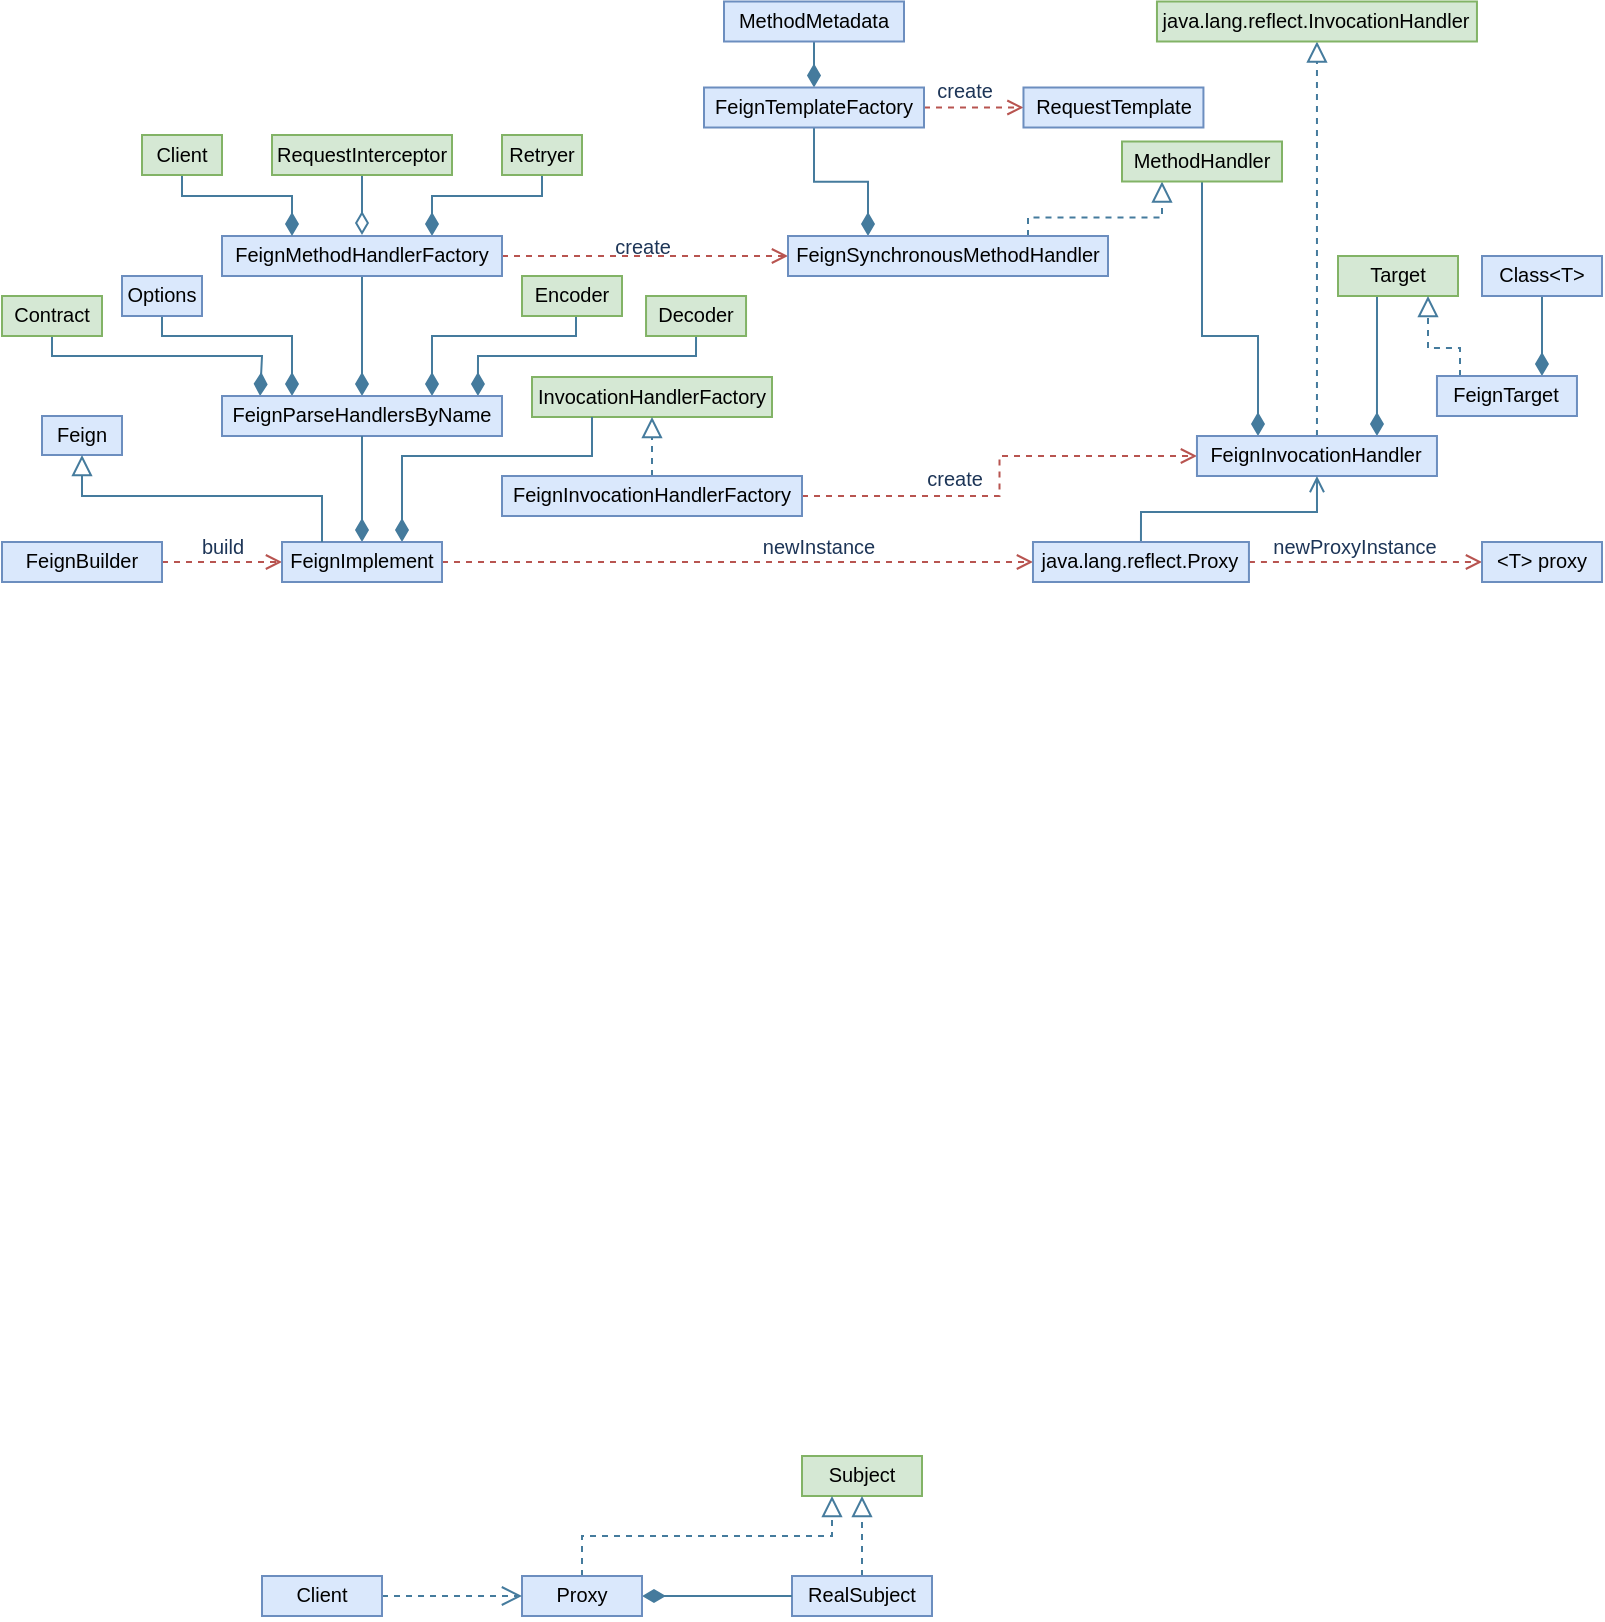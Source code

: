 <mxfile version="21.5.1" type="device" pages="3">
  <diagram id="_M2vOzLNJd95OLEj7MYm" name="feign">
    <mxGraphModel dx="984" dy="659" grid="1" gridSize="10" guides="1" tooltips="1" connect="1" arrows="1" fold="1" page="1" pageScale="1" pageWidth="3300" pageHeight="4681" math="0" shadow="0">
      <root>
        <mxCell id="0" />
        <mxCell id="1" parent="0" />
        <mxCell id="AGtXbP1HPMAP7UNL4Vgl-21" style="edgeStyle=orthogonalEdgeStyle;shape=connector;rounded=0;sketch=0;orthogonalLoop=1;jettySize=auto;html=1;exitX=1;exitY=0.5;exitDx=0;exitDy=0;entryX=0;entryY=0.5;entryDx=0;entryDy=0;labelBackgroundColor=default;strokeColor=#b85450;fontFamily=Helvetica;fontSize=10;fontColor=#1D3557;endArrow=open;endFill=0;endSize=6;fillColor=#f8cecc;dashed=1;startArrow=none;startFill=0;startSize=9;" parent="1" source="AGtXbP1HPMAP7UNL4Vgl-7" target="AGtXbP1HPMAP7UNL4Vgl-11" edge="1">
          <mxGeometry relative="1" as="geometry" />
        </mxCell>
        <mxCell id="AGtXbP1HPMAP7UNL4Vgl-7" value="&lt;p style=&quot;margin: 4px 0px 0px;&quot;&gt;FeignBuilder&lt;br&gt;&lt;/p&gt;" style="verticalAlign=middle;align=center;overflow=fill;fontSize=10;fontFamily=Helvetica;html=1;strokeColor=#6c8ebf;fillColor=#dae8fc;fontStyle=0" parent="1" vertex="1">
          <mxGeometry x="160" y="763" width="80" height="20" as="geometry" />
        </mxCell>
        <mxCell id="AGtXbP1HPMAP7UNL4Vgl-54" style="edgeStyle=orthogonalEdgeStyle;shape=connector;rounded=0;sketch=0;orthogonalLoop=1;jettySize=auto;html=1;exitX=0.5;exitY=0;exitDx=0;exitDy=0;entryX=0.5;entryY=1;entryDx=0;entryDy=0;labelBackgroundColor=default;strokeColor=#457B9D;fontFamily=Helvetica;fontSize=10;fontColor=#1D3557;endArrow=none;endFill=0;endSize=8;fillColor=#A8DADC;startArrow=diamondThin;startFill=1;startSize=9;" parent="1" source="AGtXbP1HPMAP7UNL4Vgl-9" target="AGtXbP1HPMAP7UNL4Vgl-45" edge="1">
          <mxGeometry relative="1" as="geometry" />
        </mxCell>
        <mxCell id="AGtXbP1HPMAP7UNL4Vgl-55" style="edgeStyle=orthogonalEdgeStyle;shape=connector;rounded=0;sketch=0;orthogonalLoop=1;jettySize=auto;html=1;exitX=0.75;exitY=0;exitDx=0;exitDy=0;entryX=0.5;entryY=1;entryDx=0;entryDy=0;labelBackgroundColor=default;strokeColor=#457B9D;fontFamily=Helvetica;fontSize=10;fontColor=#1D3557;startArrow=diamondThin;startFill=1;endArrow=none;endFill=0;startSize=9;endSize=8;fillColor=#A8DADC;" parent="1" source="AGtXbP1HPMAP7UNL4Vgl-9" target="AGtXbP1HPMAP7UNL4Vgl-44" edge="1">
          <mxGeometry relative="1" as="geometry">
            <Array as="points">
              <mxPoint x="375" y="660" />
              <mxPoint x="447" y="660" />
            </Array>
          </mxGeometry>
        </mxCell>
        <mxCell id="AGtXbP1HPMAP7UNL4Vgl-56" style="edgeStyle=orthogonalEdgeStyle;shape=connector;rounded=0;sketch=0;orthogonalLoop=1;jettySize=auto;html=1;exitX=0.25;exitY=0;exitDx=0;exitDy=0;entryX=0.5;entryY=1;entryDx=0;entryDy=0;labelBackgroundColor=default;strokeColor=#457B9D;fontFamily=Helvetica;fontSize=10;fontColor=#1D3557;startArrow=diamondThin;startFill=1;endArrow=none;endFill=0;startSize=9;endSize=8;fillColor=#A8DADC;" parent="1" source="AGtXbP1HPMAP7UNL4Vgl-9" target="AGtXbP1HPMAP7UNL4Vgl-42" edge="1">
          <mxGeometry relative="1" as="geometry">
            <Array as="points">
              <mxPoint x="305" y="660" />
              <mxPoint x="240" y="660" />
            </Array>
          </mxGeometry>
        </mxCell>
        <mxCell id="AGtXbP1HPMAP7UNL4Vgl-57" style="edgeStyle=orthogonalEdgeStyle;shape=connector;rounded=0;sketch=0;orthogonalLoop=1;jettySize=auto;html=1;exitX=0.914;exitY=0;exitDx=0;exitDy=0;entryX=0.5;entryY=1;entryDx=0;entryDy=0;labelBackgroundColor=default;strokeColor=#457B9D;fontFamily=Helvetica;fontSize=10;fontColor=#1D3557;startArrow=diamondThin;startFill=1;endArrow=none;endFill=0;startSize=9;endSize=8;fillColor=#A8DADC;exitPerimeter=0;" parent="1" source="AGtXbP1HPMAP7UNL4Vgl-9" target="AGtXbP1HPMAP7UNL4Vgl-43" edge="1">
          <mxGeometry relative="1" as="geometry">
            <Array as="points">
              <mxPoint x="398" y="670" />
              <mxPoint x="507" y="670" />
            </Array>
          </mxGeometry>
        </mxCell>
        <mxCell id="AGtXbP1HPMAP7UNL4Vgl-58" style="edgeStyle=orthogonalEdgeStyle;shape=connector;rounded=0;sketch=0;orthogonalLoop=1;jettySize=auto;html=1;exitX=0.136;exitY=0;exitDx=0;exitDy=0;entryX=0.5;entryY=1;entryDx=0;entryDy=0;labelBackgroundColor=default;strokeColor=#457B9D;fontFamily=Helvetica;fontSize=10;fontColor=#1D3557;startArrow=diamondThin;startFill=1;endArrow=none;endFill=0;startSize=9;endSize=8;fillColor=#A8DADC;exitPerimeter=0;" parent="1" source="AGtXbP1HPMAP7UNL4Vgl-9" target="AGtXbP1HPMAP7UNL4Vgl-41" edge="1">
          <mxGeometry relative="1" as="geometry">
            <Array as="points">
              <mxPoint x="290" y="670" />
              <mxPoint x="185" y="670" />
            </Array>
          </mxGeometry>
        </mxCell>
        <mxCell id="AGtXbP1HPMAP7UNL4Vgl-9" value="&lt;p style=&quot;margin: 4px 0px 0px;&quot;&gt;FeignParseHandlersByName&lt;br&gt;&lt;/p&gt;" style="verticalAlign=middle;align=center;overflow=fill;fontSize=10;fontFamily=Helvetica;html=1;strokeColor=#6c8ebf;fillColor=#dae8fc;fontStyle=0" parent="1" vertex="1">
          <mxGeometry x="270" y="690" width="140" height="20" as="geometry" />
        </mxCell>
        <mxCell id="AGtXbP1HPMAP7UNL4Vgl-10" value="&lt;p style=&quot;margin: 4px 0px 0px;&quot;&gt;InvocationHandlerFactory&lt;br&gt;&lt;/p&gt;" style="verticalAlign=middle;align=center;overflow=fill;fontSize=10;fontFamily=Helvetica;html=1;strokeColor=#82b366;fillColor=#d5e8d4;fontStyle=0" parent="1" vertex="1">
          <mxGeometry x="425" y="680.5" width="120" height="20" as="geometry" />
        </mxCell>
        <mxCell id="AGtXbP1HPMAP7UNL4Vgl-13" style="edgeStyle=orthogonalEdgeStyle;shape=connector;rounded=0;sketch=0;orthogonalLoop=1;jettySize=auto;html=1;exitX=0.5;exitY=0;exitDx=0;exitDy=0;entryX=0.5;entryY=1;entryDx=0;entryDy=0;labelBackgroundColor=default;strokeColor=#457B9D;fontFamily=Helvetica;fontSize=10;fontColor=#1D3557;endArrow=none;endFill=0;endSize=8;fillColor=#A8DADC;startArrow=diamondThin;startFill=1;startSize=9;" parent="1" source="AGtXbP1HPMAP7UNL4Vgl-11" target="AGtXbP1HPMAP7UNL4Vgl-9" edge="1">
          <mxGeometry relative="1" as="geometry" />
        </mxCell>
        <mxCell id="AGtXbP1HPMAP7UNL4Vgl-14" style="edgeStyle=orthogonalEdgeStyle;shape=connector;rounded=0;sketch=0;orthogonalLoop=1;jettySize=auto;html=1;exitX=0.75;exitY=0;exitDx=0;exitDy=0;entryX=0.25;entryY=1;entryDx=0;entryDy=0;labelBackgroundColor=default;strokeColor=#457B9D;fontFamily=Helvetica;fontSize=10;fontColor=#1D3557;endArrow=none;endFill=0;endSize=8;fillColor=#A8DADC;startArrow=diamondThin;startFill=1;startSize=9;" parent="1" source="AGtXbP1HPMAP7UNL4Vgl-11" target="AGtXbP1HPMAP7UNL4Vgl-10" edge="1">
          <mxGeometry relative="1" as="geometry">
            <Array as="points">
              <mxPoint x="360" y="720" />
              <mxPoint x="455" y="720" />
            </Array>
          </mxGeometry>
        </mxCell>
        <mxCell id="AGtXbP1HPMAP7UNL4Vgl-68" style="edgeStyle=orthogonalEdgeStyle;shape=connector;rounded=0;sketch=0;orthogonalLoop=1;jettySize=auto;html=1;exitX=1;exitY=0.5;exitDx=0;exitDy=0;entryX=0;entryY=0.5;entryDx=0;entryDy=0;labelBackgroundColor=default;strokeColor=#b85450;fontFamily=Helvetica;fontSize=10;fontColor=#1D3557;startArrow=none;startFill=0;endArrow=open;endFill=0;startSize=9;endSize=6;fillColor=#f8cecc;dashed=1;" parent="1" source="AGtXbP1HPMAP7UNL4Vgl-11" target="AGtXbP1HPMAP7UNL4Vgl-67" edge="1">
          <mxGeometry relative="1" as="geometry" />
        </mxCell>
        <mxCell id="AGtXbP1HPMAP7UNL4Vgl-11" value="&lt;p style=&quot;margin: 4px 0px 0px;&quot;&gt;FeignImplement&lt;br&gt;&lt;/p&gt;" style="verticalAlign=middle;align=center;overflow=fill;fontSize=10;fontFamily=Helvetica;html=1;strokeColor=#6c8ebf;fillColor=#dae8fc;fontStyle=0" parent="1" vertex="1">
          <mxGeometry x="300" y="763" width="80" height="20" as="geometry" />
        </mxCell>
        <mxCell id="AGtXbP1HPMAP7UNL4Vgl-63" style="edgeStyle=orthogonalEdgeStyle;shape=connector;rounded=0;sketch=0;orthogonalLoop=1;jettySize=auto;html=1;exitX=1;exitY=0.5;exitDx=0;exitDy=0;entryX=0;entryY=0.5;entryDx=0;entryDy=0;labelBackgroundColor=default;strokeColor=#b85450;fontFamily=Helvetica;fontSize=10;fontColor=#1D3557;startArrow=none;startFill=0;endArrow=open;endFill=0;startSize=9;endSize=6;fillColor=#f8cecc;dashed=1;" parent="1" source="AGtXbP1HPMAP7UNL4Vgl-17" target="AGtXbP1HPMAP7UNL4Vgl-60" edge="1">
          <mxGeometry relative="1" as="geometry">
            <mxPoint x="610" y="730" as="sourcePoint" />
          </mxGeometry>
        </mxCell>
        <mxCell id="AGtXbP1HPMAP7UNL4Vgl-70" style="edgeStyle=orthogonalEdgeStyle;shape=connector;rounded=0;sketch=0;orthogonalLoop=1;jettySize=auto;html=1;exitX=0.5;exitY=0;exitDx=0;exitDy=0;entryX=0.5;entryY=1;entryDx=0;entryDy=0;labelBackgroundColor=default;strokeColor=#457B9D;fontFamily=Helvetica;fontSize=10;fontColor=#1D3557;startArrow=none;startFill=0;endArrow=block;endFill=0;startSize=9;endSize=8;fillColor=#A8DADC;dashed=1;" parent="1" source="AGtXbP1HPMAP7UNL4Vgl-17" target="AGtXbP1HPMAP7UNL4Vgl-10" edge="1">
          <mxGeometry relative="1" as="geometry" />
        </mxCell>
        <mxCell id="AGtXbP1HPMAP7UNL4Vgl-17" value="&lt;p style=&quot;margin: 4px 0px 0px;&quot;&gt;FeignInvocationHandlerFactory&lt;br&gt;&lt;/p&gt;" style="verticalAlign=middle;align=center;overflow=fill;fontSize=10;fontFamily=Helvetica;html=1;strokeColor=#6c8ebf;fillColor=#dae8fc;fontStyle=0" parent="1" vertex="1">
          <mxGeometry x="410" y="730" width="150" height="20" as="geometry" />
        </mxCell>
        <mxCell id="AGtXbP1HPMAP7UNL4Vgl-22" value="build" style="text;html=1;align=center;verticalAlign=middle;resizable=0;points=[];autosize=1;strokeColor=none;fillColor=none;fontSize=10;fontFamily=Helvetica;fontColor=#1D3557;" parent="1" vertex="1">
          <mxGeometry x="250" y="750" width="40" height="30" as="geometry" />
        </mxCell>
        <mxCell id="AGtXbP1HPMAP7UNL4Vgl-41" value="&lt;p style=&quot;margin: 4px 0px 0px;&quot;&gt;Contract&lt;br&gt;&lt;/p&gt;" style="verticalAlign=middle;align=center;overflow=fill;fontSize=10;fontFamily=Helvetica;html=1;strokeColor=#82b366;fillColor=#d5e8d4;fontStyle=0" parent="1" vertex="1">
          <mxGeometry x="160" y="640" width="50" height="20" as="geometry" />
        </mxCell>
        <mxCell id="AGtXbP1HPMAP7UNL4Vgl-42" value="&lt;p style=&quot;margin: 4px 0px 0px;&quot;&gt;Options&lt;br&gt;&lt;/p&gt;" style="verticalAlign=middle;align=center;overflow=fill;fontSize=10;fontFamily=Helvetica;html=1;strokeColor=#6c8ebf;fillColor=#dae8fc;fontStyle=0" parent="1" vertex="1">
          <mxGeometry x="220" y="630" width="40" height="20" as="geometry" />
        </mxCell>
        <mxCell id="AGtXbP1HPMAP7UNL4Vgl-43" value="&lt;p style=&quot;margin: 4px 0px 0px;&quot;&gt;Decoder&lt;br&gt;&lt;/p&gt;" style="verticalAlign=middle;align=center;overflow=fill;fontSize=10;fontFamily=Helvetica;html=1;strokeColor=#82b366;fillColor=#d5e8d4;fontStyle=0" parent="1" vertex="1">
          <mxGeometry x="482.02" y="640" width="50" height="20" as="geometry" />
        </mxCell>
        <mxCell id="AGtXbP1HPMAP7UNL4Vgl-44" value="&lt;p style=&quot;margin: 4px 0px 0px;&quot;&gt;Encoder&lt;br&gt;&lt;/p&gt;" style="verticalAlign=middle;align=center;overflow=fill;fontSize=10;fontFamily=Helvetica;html=1;strokeColor=#82b366;fillColor=#d5e8d4;fontStyle=0" parent="1" vertex="1">
          <mxGeometry x="420" y="630" width="50" height="20" as="geometry" />
        </mxCell>
        <mxCell id="AGtXbP1HPMAP7UNL4Vgl-59" style="edgeStyle=orthogonalEdgeStyle;shape=connector;rounded=0;sketch=0;orthogonalLoop=1;jettySize=auto;html=1;exitX=0.75;exitY=0;exitDx=0;exitDy=0;labelBackgroundColor=default;strokeColor=#457B9D;fontFamily=Helvetica;fontSize=10;fontColor=#1D3557;startArrow=diamondThin;startFill=1;endArrow=none;endFill=0;startSize=9;endSize=8;fillColor=#A8DADC;" parent="1" source="AGtXbP1HPMAP7UNL4Vgl-45" target="AGtXbP1HPMAP7UNL4Vgl-50" edge="1">
          <mxGeometry relative="1" as="geometry" />
        </mxCell>
        <mxCell id="CXwrA_gyr-bgh0ZHz70s-1" style="edgeStyle=orthogonalEdgeStyle;rounded=0;orthogonalLoop=1;jettySize=auto;html=1;exitX=1;exitY=0.5;exitDx=0;exitDy=0;entryX=0;entryY=0.5;entryDx=0;entryDy=0;endArrow=open;fontSize=10;strokeColor=#b85450;fontColor=#1D3557;sketch=0;startArrow=none;startFill=0;endFill=0;startSize=9;endSize=6;fillColor=#f8cecc;dashed=1;" parent="1" source="AGtXbP1HPMAP7UNL4Vgl-45" target="AGtXbP1HPMAP7UNL4Vgl-104" edge="1">
          <mxGeometry relative="1" as="geometry">
            <mxPoint x="550" y="615.25" as="targetPoint" />
          </mxGeometry>
        </mxCell>
        <mxCell id="AGtXbP1HPMAP7UNL4Vgl-45" value="&lt;p style=&quot;margin: 4px 0px 0px;&quot;&gt;FeignMethodHandlerFactory&lt;br&gt;&lt;/p&gt;" style="verticalAlign=middle;align=center;overflow=fill;fontSize=10;fontFamily=Helvetica;html=1;strokeColor=#6c8ebf;fillColor=#dae8fc;fontStyle=0" parent="1" vertex="1">
          <mxGeometry x="270" y="610" width="140" height="20" as="geometry" />
        </mxCell>
        <mxCell id="AGtXbP1HPMAP7UNL4Vgl-46" style="edgeStyle=orthogonalEdgeStyle;shape=connector;rounded=0;sketch=0;orthogonalLoop=1;jettySize=auto;html=1;exitX=0.5;exitY=0;exitDx=0;exitDy=0;entryX=0.5;entryY=1;entryDx=0;entryDy=0;labelBackgroundColor=default;strokeColor=#457B9D;fontFamily=Helvetica;fontSize=10;fontColor=#1D3557;endArrow=none;endFill=0;endSize=8;fillColor=#A8DADC;startArrow=diamondThin;startFill=0;startSize=9;" parent="1" target="AGtXbP1HPMAP7UNL4Vgl-51" edge="1">
          <mxGeometry relative="1" as="geometry">
            <mxPoint x="340" y="609.5" as="sourcePoint" />
          </mxGeometry>
        </mxCell>
        <mxCell id="AGtXbP1HPMAP7UNL4Vgl-47" style="edgeStyle=orthogonalEdgeStyle;shape=connector;rounded=0;sketch=0;orthogonalLoop=1;jettySize=auto;html=1;exitX=0.25;exitY=0;exitDx=0;exitDy=0;entryX=0.5;entryY=1;entryDx=0;entryDy=0;labelBackgroundColor=default;strokeColor=#457B9D;fontFamily=Helvetica;fontSize=10;fontColor=#1D3557;endArrow=none;endFill=0;endSize=8;fillColor=#A8DADC;startArrow=diamondThin;startFill=1;startSize=9;" parent="1" source="AGtXbP1HPMAP7UNL4Vgl-45" target="AGtXbP1HPMAP7UNL4Vgl-49" edge="1">
          <mxGeometry relative="1" as="geometry">
            <mxPoint x="303" y="609.5" as="sourcePoint" />
          </mxGeometry>
        </mxCell>
        <mxCell id="AGtXbP1HPMAP7UNL4Vgl-49" value="&lt;p style=&quot;margin: 4px 0px 0px;&quot;&gt;Client&lt;br&gt;&lt;/p&gt;" style="verticalAlign=middle;align=center;overflow=fill;fontSize=10;fontFamily=Helvetica;html=1;strokeColor=#82b366;fillColor=#d5e8d4;fontStyle=0" parent="1" vertex="1">
          <mxGeometry x="230" y="559.5" width="40" height="20" as="geometry" />
        </mxCell>
        <mxCell id="AGtXbP1HPMAP7UNL4Vgl-50" value="&lt;p style=&quot;margin: 4px 0px 0px;&quot;&gt;Retryer&lt;br&gt;&lt;/p&gt;" style="verticalAlign=middle;align=center;overflow=fill;fontSize=10;fontFamily=Helvetica;html=1;strokeColor=#82b366;fillColor=#d5e8d4;fontStyle=0" parent="1" vertex="1">
          <mxGeometry x="410" y="559.5" width="40" height="20" as="geometry" />
        </mxCell>
        <mxCell id="AGtXbP1HPMAP7UNL4Vgl-51" value="&lt;p style=&quot;margin: 4px 0px 0px;&quot;&gt;RequestInterceptor&lt;br&gt;&lt;/p&gt;" style="verticalAlign=middle;align=center;overflow=fill;fontSize=10;fontFamily=Helvetica;html=1;strokeColor=#82b366;fillColor=#d5e8d4;fontStyle=0" parent="1" vertex="1">
          <mxGeometry x="295" y="559.5" width="90" height="20" as="geometry" />
        </mxCell>
        <mxCell id="AGtXbP1HPMAP7UNL4Vgl-90" style="edgeStyle=orthogonalEdgeStyle;shape=connector;rounded=0;sketch=0;orthogonalLoop=1;jettySize=auto;html=1;exitX=0.5;exitY=0;exitDx=0;exitDy=0;entryX=0.5;entryY=1;entryDx=0;entryDy=0;labelBackgroundColor=default;strokeColor=#457B9D;fontFamily=Helvetica;fontSize=10;fontColor=#1D3557;startArrow=none;startFill=0;endArrow=block;endFill=0;startSize=9;endSize=8;fillColor=#A8DADC;dashed=1;" parent="1" source="AGtXbP1HPMAP7UNL4Vgl-60" target="AGtXbP1HPMAP7UNL4Vgl-89" edge="1">
          <mxGeometry relative="1" as="geometry" />
        </mxCell>
        <mxCell id="AGtXbP1HPMAP7UNL4Vgl-106" style="edgeStyle=orthogonalEdgeStyle;shape=connector;rounded=0;sketch=0;orthogonalLoop=1;jettySize=auto;html=1;entryX=0.5;entryY=1;entryDx=0;entryDy=0;labelBackgroundColor=default;strokeColor=#457B9D;fontFamily=Helvetica;fontSize=10;fontColor=#1D3557;startArrow=diamondThin;startFill=1;endArrow=none;endFill=0;startSize=9;endSize=8;fillColor=#A8DADC;" parent="1" source="AGtXbP1HPMAP7UNL4Vgl-60" target="AGtXbP1HPMAP7UNL4Vgl-105" edge="1">
          <mxGeometry relative="1" as="geometry">
            <Array as="points">
              <mxPoint x="788" y="660" />
              <mxPoint x="760" y="660" />
            </Array>
          </mxGeometry>
        </mxCell>
        <mxCell id="AGtXbP1HPMAP7UNL4Vgl-110" style="edgeStyle=orthogonalEdgeStyle;shape=connector;rounded=0;sketch=0;orthogonalLoop=1;jettySize=auto;html=1;exitX=0.75;exitY=0;exitDx=0;exitDy=0;labelBackgroundColor=default;strokeColor=#457B9D;fontFamily=Helvetica;fontSize=10;fontColor=#1D3557;startArrow=diamondThin;startFill=1;endArrow=none;endFill=0;startSize=9;endSize=8;fillColor=#A8DADC;entryX=0.25;entryY=1;entryDx=0;entryDy=0;" parent="1" source="AGtXbP1HPMAP7UNL4Vgl-60" target="AGtXbP1HPMAP7UNL4Vgl-108" edge="1">
          <mxGeometry relative="1" as="geometry">
            <Array as="points">
              <mxPoint x="848" y="630" />
              <mxPoint x="843" y="630" />
            </Array>
          </mxGeometry>
        </mxCell>
        <mxCell id="AGtXbP1HPMAP7UNL4Vgl-60" value="&lt;p style=&quot;margin: 4px 0px 0px;&quot;&gt;FeignInvocationHandler&lt;br&gt;&lt;/p&gt;" style="verticalAlign=middle;align=center;overflow=fill;fontSize=10;fontFamily=Helvetica;html=1;strokeColor=#6c8ebf;fillColor=#dae8fc;fontStyle=0" parent="1" vertex="1">
          <mxGeometry x="757.48" y="710" width="120" height="20" as="geometry" />
        </mxCell>
        <mxCell id="AGtXbP1HPMAP7UNL4Vgl-64" value="create" style="text;html=1;align=center;verticalAlign=middle;resizable=0;points=[];autosize=1;strokeColor=none;fillColor=none;fontSize=10;fontFamily=Helvetica;fontColor=#1D3557;" parent="1" vertex="1">
          <mxGeometry x="611" y="716" width="50" height="30" as="geometry" />
        </mxCell>
        <mxCell id="AGtXbP1HPMAP7UNL4Vgl-65" value="&lt;p style=&quot;margin: 4px 0px 0px;&quot;&gt;Feign&lt;br&gt;&lt;/p&gt;" style="verticalAlign=middle;align=center;overflow=fill;fontSize=10;fontFamily=Helvetica;html=1;strokeColor=#6c8ebf;fillColor=#dae8fc;fontStyle=0" parent="1" vertex="1">
          <mxGeometry x="180" y="700" width="40" height="19.5" as="geometry" />
        </mxCell>
        <mxCell id="AGtXbP1HPMAP7UNL4Vgl-66" style="edgeStyle=orthogonalEdgeStyle;shape=connector;rounded=0;sketch=0;orthogonalLoop=1;jettySize=auto;html=1;exitX=0.25;exitY=0;exitDx=0;exitDy=0;entryX=0.5;entryY=1;entryDx=0;entryDy=0;labelBackgroundColor=default;strokeColor=#457B9D;fontFamily=Helvetica;fontSize=10;fontColor=#1D3557;endArrow=block;endFill=0;endSize=8;fillColor=#A8DADC;" parent="1" source="AGtXbP1HPMAP7UNL4Vgl-11" target="AGtXbP1HPMAP7UNL4Vgl-65" edge="1">
          <mxGeometry relative="1" as="geometry">
            <mxPoint x="230" y="730.5" as="sourcePoint" />
            <Array as="points">
              <mxPoint x="320" y="740" />
              <mxPoint x="200" y="740" />
            </Array>
          </mxGeometry>
        </mxCell>
        <mxCell id="AGtXbP1HPMAP7UNL4Vgl-74" style="edgeStyle=orthogonalEdgeStyle;shape=connector;rounded=0;sketch=0;orthogonalLoop=1;jettySize=auto;html=1;exitX=1;exitY=0.5;exitDx=0;exitDy=0;entryX=0;entryY=0.5;entryDx=0;entryDy=0;labelBackgroundColor=default;strokeColor=#b85450;fontFamily=Helvetica;fontSize=10;fontColor=#1D3557;startArrow=none;startFill=0;endArrow=open;endFill=0;startSize=9;endSize=6;fillColor=#f8cecc;dashed=1;" parent="1" source="AGtXbP1HPMAP7UNL4Vgl-67" target="AGtXbP1HPMAP7UNL4Vgl-73" edge="1">
          <mxGeometry relative="1" as="geometry" />
        </mxCell>
        <mxCell id="AGtXbP1HPMAP7UNL4Vgl-77" style="edgeStyle=orthogonalEdgeStyle;shape=connector;rounded=0;sketch=0;orthogonalLoop=1;jettySize=auto;html=1;exitX=0.5;exitY=0;exitDx=0;exitDy=0;entryX=0.5;entryY=1;entryDx=0;entryDy=0;labelBackgroundColor=default;strokeColor=#457B9D;fontFamily=Helvetica;fontSize=10;fontColor=#1D3557;startArrow=none;startFill=0;endArrow=open;endFill=0;startSize=9;endSize=6;fillColor=#A8DADC;" parent="1" source="AGtXbP1HPMAP7UNL4Vgl-67" target="AGtXbP1HPMAP7UNL4Vgl-60" edge="1">
          <mxGeometry relative="1" as="geometry">
            <Array as="points">
              <mxPoint x="730" y="748" />
              <mxPoint x="818" y="748" />
            </Array>
          </mxGeometry>
        </mxCell>
        <mxCell id="AGtXbP1HPMAP7UNL4Vgl-67" value="&lt;p style=&quot;margin: 4px 0px 0px;&quot;&gt;java.lang.reflect.Proxy&lt;br&gt;&lt;/p&gt;" style="verticalAlign=middle;align=center;overflow=fill;fontSize=10;fontFamily=Helvetica;html=1;strokeColor=#6c8ebf;fillColor=#dae8fc;fontStyle=0" parent="1" vertex="1">
          <mxGeometry x="675.49" y="763" width="107.98" height="20" as="geometry" />
        </mxCell>
        <mxCell id="AGtXbP1HPMAP7UNL4Vgl-71" value="newInstance" style="text;html=1;align=center;verticalAlign=middle;resizable=0;points=[];autosize=1;strokeColor=none;fillColor=none;fontSize=10;fontFamily=Helvetica;fontColor=#1D3557;" parent="1" vertex="1">
          <mxGeometry x="528" y="750" width="80" height="30" as="geometry" />
        </mxCell>
        <mxCell id="AGtXbP1HPMAP7UNL4Vgl-72" value="newProxyInstance" style="text;html=1;align=center;verticalAlign=middle;resizable=0;points=[];autosize=1;strokeColor=none;fillColor=none;fontSize=10;fontFamily=Helvetica;fontColor=#1D3557;" parent="1" vertex="1">
          <mxGeometry x="781" y="750" width="110" height="30" as="geometry" />
        </mxCell>
        <mxCell id="AGtXbP1HPMAP7UNL4Vgl-73" value="&lt;p style=&quot;margin: 4px 0px 0px;&quot;&gt;&amp;lt;T&amp;gt; proxy&lt;br&gt;&lt;/p&gt;" style="verticalAlign=middle;align=center;overflow=fill;fontSize=10;fontFamily=Helvetica;html=1;strokeColor=#6c8ebf;fillColor=#dae8fc;fontStyle=0" parent="1" vertex="1">
          <mxGeometry x="900" y="763" width="60" height="20" as="geometry" />
        </mxCell>
        <mxCell id="AGtXbP1HPMAP7UNL4Vgl-89" value="&lt;p style=&quot;margin: 4px 0px 0px;&quot;&gt;java.lang.reflect.InvocationHandler&lt;br&gt;&lt;/p&gt;" style="verticalAlign=middle;align=center;overflow=fill;fontSize=10;fontFamily=Helvetica;html=1;fillColor=#d5e8d4;strokeColor=#82b366;fontStyle=0" parent="1" vertex="1">
          <mxGeometry x="737.48" y="492.75" width="160" height="20" as="geometry" />
        </mxCell>
        <mxCell id="AGtXbP1HPMAP7UNL4Vgl-107" style="edgeStyle=orthogonalEdgeStyle;shape=connector;rounded=0;sketch=0;orthogonalLoop=1;jettySize=auto;html=1;exitX=0.75;exitY=0;exitDx=0;exitDy=0;entryX=0.25;entryY=1;entryDx=0;entryDy=0;labelBackgroundColor=default;strokeColor=#457B9D;fontFamily=Helvetica;fontSize=10;fontColor=#1D3557;startArrow=none;startFill=0;endArrow=block;endFill=0;startSize=9;endSize=8;fillColor=#A8DADC;dashed=1;" parent="1" source="AGtXbP1HPMAP7UNL4Vgl-104" target="AGtXbP1HPMAP7UNL4Vgl-105" edge="1">
          <mxGeometry relative="1" as="geometry">
            <Array as="points">
              <mxPoint x="673" y="600.75" />
              <mxPoint x="740" y="600.75" />
            </Array>
          </mxGeometry>
        </mxCell>
        <mxCell id="CXwrA_gyr-bgh0ZHz70s-6" style="edgeStyle=orthogonalEdgeStyle;rounded=0;orthogonalLoop=1;jettySize=auto;html=1;exitX=0.25;exitY=0;exitDx=0;exitDy=0;entryX=0.5;entryY=1;entryDx=0;entryDy=0;strokeColor=#457B9D;startArrow=diamondThin;startFill=1;endArrow=none;endFill=0;startSize=9;" parent="1" source="AGtXbP1HPMAP7UNL4Vgl-104" target="CXwrA_gyr-bgh0ZHz70s-3" edge="1">
          <mxGeometry relative="1" as="geometry" />
        </mxCell>
        <mxCell id="AGtXbP1HPMAP7UNL4Vgl-104" value="&lt;p style=&quot;margin: 4px 0px 0px;&quot;&gt;FeignSynchronousMethodHandler&lt;br&gt;&lt;/p&gt;" style="verticalAlign=middle;align=center;overflow=fill;fontSize=10;fontFamily=Helvetica;html=1;strokeColor=#6c8ebf;fillColor=#dae8fc;fontStyle=0" parent="1" vertex="1">
          <mxGeometry x="553" y="610" width="160" height="20" as="geometry" />
        </mxCell>
        <mxCell id="AGtXbP1HPMAP7UNL4Vgl-105" value="&lt;p style=&quot;margin: 4px 0px 0px;&quot;&gt;MethodHandler&lt;br&gt;&lt;/p&gt;" style="verticalAlign=middle;align=center;overflow=fill;fontSize=10;fontFamily=Helvetica;html=1;fillColor=#d5e8d4;strokeColor=#82b366;fontStyle=0" parent="1" vertex="1">
          <mxGeometry x="720" y="562.75" width="80" height="20" as="geometry" />
        </mxCell>
        <mxCell id="AGtXbP1HPMAP7UNL4Vgl-108" value="&lt;p style=&quot;margin: 4px 0px 0px;&quot;&gt;Target&lt;br&gt;&lt;/p&gt;" style="verticalAlign=middle;align=center;overflow=fill;fontSize=10;fontFamily=Helvetica;html=1;fillColor=#d5e8d4;strokeColor=#82b366;fontStyle=0" parent="1" vertex="1">
          <mxGeometry x="828.0" y="620" width="60" height="20" as="geometry" />
        </mxCell>
        <mxCell id="AGtXbP1HPMAP7UNL4Vgl-111" style="edgeStyle=orthogonalEdgeStyle;shape=connector;rounded=0;sketch=0;orthogonalLoop=1;jettySize=auto;html=1;exitX=0.25;exitY=0;exitDx=0;exitDy=0;entryX=0.75;entryY=1;entryDx=0;entryDy=0;labelBackgroundColor=default;strokeColor=#457B9D;fontFamily=Helvetica;fontSize=10;fontColor=#1D3557;startArrow=none;startFill=0;endArrow=block;endFill=0;startSize=9;endSize=8;fillColor=#A8DADC;dashed=1;" parent="1" source="AGtXbP1HPMAP7UNL4Vgl-109" target="AGtXbP1HPMAP7UNL4Vgl-108" edge="1">
          <mxGeometry relative="1" as="geometry">
            <Array as="points">
              <mxPoint x="889" y="680" />
              <mxPoint x="889" y="666" />
              <mxPoint x="873" y="666" />
            </Array>
          </mxGeometry>
        </mxCell>
        <mxCell id="AGtXbP1HPMAP7UNL4Vgl-113" style="edgeStyle=orthogonalEdgeStyle;shape=connector;rounded=0;sketch=0;orthogonalLoop=1;jettySize=auto;html=1;exitX=0.75;exitY=0;exitDx=0;exitDy=0;entryX=0.5;entryY=1;entryDx=0;entryDy=0;labelBackgroundColor=default;strokeColor=#457B9D;fontFamily=Helvetica;fontSize=10;fontColor=#1D3557;startArrow=diamondThin;startFill=1;endArrow=none;endFill=0;startSize=9;endSize=8;fillColor=#A8DADC;" parent="1" source="AGtXbP1HPMAP7UNL4Vgl-109" target="AGtXbP1HPMAP7UNL4Vgl-112" edge="1">
          <mxGeometry relative="1" as="geometry" />
        </mxCell>
        <mxCell id="AGtXbP1HPMAP7UNL4Vgl-109" value="&lt;p style=&quot;margin: 4px 0px 0px;&quot;&gt;FeignTarget&lt;br&gt;&lt;/p&gt;" style="verticalAlign=middle;align=center;overflow=fill;fontSize=10;fontFamily=Helvetica;html=1;strokeColor=#6c8ebf;fillColor=#dae8fc;fontStyle=0" parent="1" vertex="1">
          <mxGeometry x="877.48" y="680" width="70" height="20" as="geometry" />
        </mxCell>
        <mxCell id="AGtXbP1HPMAP7UNL4Vgl-112" value="&lt;p style=&quot;margin: 4px 0px 0px;&quot;&gt;Class&amp;lt;T&amp;gt;&lt;br&gt;&lt;/p&gt;" style="verticalAlign=middle;align=center;overflow=fill;fontSize=10;fontFamily=Helvetica;html=1;strokeColor=#6c8ebf;fillColor=#dae8fc;fontStyle=0" parent="1" vertex="1">
          <mxGeometry x="900" y="620" width="60" height="20" as="geometry" />
        </mxCell>
        <mxCell id="s_WjLZ0JeOONCGwKOALm-1" value="&lt;p style=&quot;margin: 4px 0px 0px;&quot;&gt;Subject&lt;br&gt;&lt;/p&gt;" style="verticalAlign=middle;align=center;overflow=fill;fontSize=10;fontFamily=Helvetica;html=1;fillColor=#d5e8d4;strokeColor=#82b366;fontStyle=0" parent="1" vertex="1">
          <mxGeometry x="560" y="1220" width="60" height="20" as="geometry" />
        </mxCell>
        <mxCell id="s_WjLZ0JeOONCGwKOALm-6" style="edgeStyle=orthogonalEdgeStyle;shape=connector;rounded=0;sketch=0;orthogonalLoop=1;jettySize=auto;html=1;exitX=0.5;exitY=0;exitDx=0;exitDy=0;entryX=0.5;entryY=1;entryDx=0;entryDy=0;labelBackgroundColor=default;strokeColor=#457B9D;fontFamily=Helvetica;fontSize=10;fontColor=#1D3557;startArrow=none;startFill=0;endArrow=block;endFill=0;startSize=9;endSize=8;fillColor=#A8DADC;dashed=1;" parent="1" source="s_WjLZ0JeOONCGwKOALm-2" target="s_WjLZ0JeOONCGwKOALm-1" edge="1">
          <mxGeometry relative="1" as="geometry" />
        </mxCell>
        <mxCell id="s_WjLZ0JeOONCGwKOALm-2" value="&lt;p style=&quot;margin: 4px 0px 0px;&quot;&gt;RealSubject&lt;br&gt;&lt;/p&gt;" style="verticalAlign=middle;align=center;overflow=fill;fontSize=10;fontFamily=Helvetica;html=1;strokeColor=#6c8ebf;fillColor=#dae8fc;fontStyle=0" parent="1" vertex="1">
          <mxGeometry x="555" y="1280" width="70" height="20" as="geometry" />
        </mxCell>
        <mxCell id="s_WjLZ0JeOONCGwKOALm-7" style="edgeStyle=orthogonalEdgeStyle;shape=connector;rounded=0;sketch=0;orthogonalLoop=1;jettySize=auto;html=1;exitX=0.5;exitY=0;exitDx=0;exitDy=0;entryX=0.25;entryY=1;entryDx=0;entryDy=0;dashed=1;labelBackgroundColor=default;strokeColor=#457B9D;fontFamily=Helvetica;fontSize=10;fontColor=#1D3557;startArrow=none;startFill=0;endArrow=block;endFill=0;startSize=9;endSize=8;fillColor=#A8DADC;" parent="1" source="s_WjLZ0JeOONCGwKOALm-3" target="s_WjLZ0JeOONCGwKOALm-1" edge="1">
          <mxGeometry relative="1" as="geometry" />
        </mxCell>
        <mxCell id="s_WjLZ0JeOONCGwKOALm-8" style="edgeStyle=orthogonalEdgeStyle;shape=connector;rounded=0;sketch=0;orthogonalLoop=1;jettySize=auto;html=1;exitX=1;exitY=0.5;exitDx=0;exitDy=0;entryX=0;entryY=0.5;entryDx=0;entryDy=0;labelBackgroundColor=default;strokeColor=#457B9D;fontFamily=Helvetica;fontSize=10;fontColor=#1D3557;startArrow=diamondThin;startFill=1;endArrow=none;endFill=0;startSize=9;endSize=8;fillColor=#A8DADC;" parent="1" source="s_WjLZ0JeOONCGwKOALm-3" target="s_WjLZ0JeOONCGwKOALm-2" edge="1">
          <mxGeometry relative="1" as="geometry" />
        </mxCell>
        <mxCell id="s_WjLZ0JeOONCGwKOALm-3" value="&lt;p style=&quot;margin: 4px 0px 0px;&quot;&gt;Proxy&lt;br&gt;&lt;/p&gt;" style="verticalAlign=middle;align=center;overflow=fill;fontSize=10;fontFamily=Helvetica;html=1;strokeColor=#6c8ebf;fillColor=#dae8fc;fontStyle=0" parent="1" vertex="1">
          <mxGeometry x="420" y="1280" width="60" height="20" as="geometry" />
        </mxCell>
        <mxCell id="s_WjLZ0JeOONCGwKOALm-9" style="edgeStyle=orthogonalEdgeStyle;shape=connector;rounded=0;sketch=0;orthogonalLoop=1;jettySize=auto;html=1;exitX=1;exitY=0.5;exitDx=0;exitDy=0;entryX=0;entryY=0.5;entryDx=0;entryDy=0;dashed=1;labelBackgroundColor=default;strokeColor=#457B9D;fontFamily=Helvetica;fontSize=10;fontColor=#1D3557;startArrow=none;startFill=0;endArrow=open;endFill=0;startSize=9;endSize=8;fillColor=#A8DADC;" parent="1" source="s_WjLZ0JeOONCGwKOALm-4" target="s_WjLZ0JeOONCGwKOALm-3" edge="1">
          <mxGeometry relative="1" as="geometry" />
        </mxCell>
        <mxCell id="s_WjLZ0JeOONCGwKOALm-4" value="&lt;p style=&quot;margin: 4px 0px 0px;&quot;&gt;Client&lt;br&gt;&lt;/p&gt;" style="verticalAlign=middle;align=center;overflow=fill;fontSize=10;fontFamily=Helvetica;html=1;strokeColor=#6c8ebf;fillColor=#dae8fc;fontStyle=0" parent="1" vertex="1">
          <mxGeometry x="290" y="1280" width="60" height="20" as="geometry" />
        </mxCell>
        <mxCell id="CXwrA_gyr-bgh0ZHz70s-2" value="create" style="text;html=1;align=center;verticalAlign=middle;resizable=0;points=[];autosize=1;strokeColor=none;fillColor=none;fontSize=10;fontFamily=Helvetica;fontColor=#1D3557;" parent="1" vertex="1">
          <mxGeometry x="455" y="599.5" width="50" height="30" as="geometry" />
        </mxCell>
        <mxCell id="CXwrA_gyr-bgh0ZHz70s-7" style="edgeStyle=orthogonalEdgeStyle;rounded=0;orthogonalLoop=1;jettySize=auto;html=1;exitX=0.5;exitY=0;exitDx=0;exitDy=0;entryX=0.5;entryY=1;entryDx=0;entryDy=0;endArrow=none;strokeColor=#457B9D;startArrow=diamondThin;startFill=1;endFill=0;startSize=9;" parent="1" source="CXwrA_gyr-bgh0ZHz70s-3" target="CXwrA_gyr-bgh0ZHz70s-4" edge="1">
          <mxGeometry relative="1" as="geometry" />
        </mxCell>
        <mxCell id="CXwrA_gyr-bgh0ZHz70s-8" style="edgeStyle=orthogonalEdgeStyle;rounded=0;orthogonalLoop=1;jettySize=auto;html=1;exitX=1;exitY=0.5;exitDx=0;exitDy=0;entryX=0;entryY=0.5;entryDx=0;entryDy=0;endArrow=open;fontSize=10;strokeColor=#b85450;fontColor=#1D3557;sketch=0;startArrow=none;startFill=0;endFill=0;startSize=9;endSize=6;fillColor=#f8cecc;dashed=1;" parent="1" source="CXwrA_gyr-bgh0ZHz70s-3" target="CXwrA_gyr-bgh0ZHz70s-5" edge="1">
          <mxGeometry relative="1" as="geometry" />
        </mxCell>
        <mxCell id="CXwrA_gyr-bgh0ZHz70s-3" value="&lt;p style=&quot;margin: 4px 0px 0px;&quot;&gt;FeignTemplateFactory&lt;br&gt;&lt;/p&gt;" style="verticalAlign=middle;align=center;overflow=fill;fontSize=10;fontFamily=Helvetica;html=1;strokeColor=#6c8ebf;fillColor=#dae8fc;fontStyle=0" parent="1" vertex="1">
          <mxGeometry x="511" y="535.75" width="110" height="20" as="geometry" />
        </mxCell>
        <mxCell id="CXwrA_gyr-bgh0ZHz70s-4" value="&lt;p style=&quot;margin: 4px 0px 0px;&quot;&gt;MethodMetadata&lt;br&gt;&lt;/p&gt;" style="verticalAlign=middle;align=center;overflow=fill;fontSize=10;fontFamily=Helvetica;html=1;strokeColor=#6c8ebf;fillColor=#dae8fc;fontStyle=0" parent="1" vertex="1">
          <mxGeometry x="521" y="492.75" width="90" height="20" as="geometry" />
        </mxCell>
        <mxCell id="CXwrA_gyr-bgh0ZHz70s-5" value="&lt;p style=&quot;margin: 4px 0px 0px;&quot;&gt;RequestTemplate&lt;br&gt;&lt;/p&gt;" style="verticalAlign=middle;align=center;overflow=fill;fontSize=10;fontFamily=Helvetica;html=1;strokeColor=#6c8ebf;fillColor=#dae8fc;fontStyle=0" parent="1" vertex="1">
          <mxGeometry x="670.74" y="535.75" width="89.98" height="20" as="geometry" />
        </mxCell>
        <mxCell id="CXwrA_gyr-bgh0ZHz70s-9" value="create" style="text;html=1;align=center;verticalAlign=middle;resizable=0;points=[];autosize=1;strokeColor=none;fillColor=none;fontSize=10;fontFamily=Helvetica;fontColor=#1D3557;" parent="1" vertex="1">
          <mxGeometry x="615.74" y="521.75" width="50" height="30" as="geometry" />
        </mxCell>
      </root>
    </mxGraphModel>
  </diagram>
  <diagram id="UEJkdiw_lD-j0ltRS9nj" name="uml">
    <mxGraphModel dx="984" dy="659" grid="1" gridSize="10" guides="1" tooltips="1" connect="1" arrows="1" fold="1" page="1" pageScale="1" pageWidth="3300" pageHeight="4681" math="0" shadow="0">
      <root>
        <mxCell id="0" />
        <mxCell id="1" parent="0" />
        <mxCell id="qWAhWYrdUnWkXjUP7EAH-5" style="edgeStyle=orthogonalEdgeStyle;shape=connector;rounded=0;sketch=0;orthogonalLoop=1;jettySize=auto;html=1;exitX=1;exitY=0.5;exitDx=0;exitDy=0;entryX=0;entryY=0.5;entryDx=0;entryDy=0;dashed=1;labelBackgroundColor=default;strokeColor=#457B9D;fontFamily=Helvetica;fontSize=10;fontColor=#1D3557;startArrow=none;startFill=0;endArrow=open;endFill=0;startSize=9;endSize=8;fillColor=#A8DADC;" parent="1" source="qWAhWYrdUnWkXjUP7EAH-3" target="qWAhWYrdUnWkXjUP7EAH-4" edge="1">
          <mxGeometry relative="1" as="geometry" />
        </mxCell>
        <mxCell id="qWAhWYrdUnWkXjUP7EAH-3" value="&lt;p style=&quot;margin:0px;margin-top:4px;text-align:center;&quot;&gt;&lt;b&gt;Student&lt;/b&gt;&lt;/p&gt;&lt;hr size=&quot;1&quot;&gt;&lt;div style=&quot;height:2px;&quot;&gt;&lt;/div&gt;" style="verticalAlign=top;align=left;overflow=fill;fontSize=12;fontFamily=Helvetica;html=1;whiteSpace=wrap;fillColor=#dae8fc;strokeColor=#6c8ebf;" parent="1" vertex="1">
          <mxGeometry x="280" y="200" width="80" height="40" as="geometry" />
        </mxCell>
        <mxCell id="qWAhWYrdUnWkXjUP7EAH-4" value="&lt;p style=&quot;margin:0px;margin-top:4px;text-align:center;&quot;&gt;&lt;b&gt;Computer&lt;/b&gt;&lt;/p&gt;&lt;hr size=&quot;1&quot;&gt;&lt;div style=&quot;height:2px;&quot;&gt;&lt;/div&gt;" style="verticalAlign=top;align=left;overflow=fill;fontSize=12;fontFamily=Helvetica;html=1;whiteSpace=wrap;fillColor=#dae8fc;strokeColor=#6c8ebf;" parent="1" vertex="1">
          <mxGeometry x="460" y="200" width="80" height="40" as="geometry" />
        </mxCell>
        <mxCell id="qWAhWYrdUnWkXjUP7EAH-6" style="edgeStyle=orthogonalEdgeStyle;shape=connector;rounded=0;sketch=0;orthogonalLoop=1;jettySize=auto;html=1;exitX=1;exitY=0.5;exitDx=0;exitDy=0;entryX=0;entryY=0.5;entryDx=0;entryDy=0;labelBackgroundColor=default;strokeColor=#457B9D;fontFamily=Helvetica;fontSize=10;fontColor=#1D3557;startArrow=none;startFill=0;endArrow=open;endFill=0;startSize=9;endSize=8;fillColor=#A8DADC;" parent="1" source="qWAhWYrdUnWkXjUP7EAH-7" target="qWAhWYrdUnWkXjUP7EAH-8" edge="1">
          <mxGeometry relative="1" as="geometry" />
        </mxCell>
        <mxCell id="qWAhWYrdUnWkXjUP7EAH-7" value="&lt;p style=&quot;margin:0px;margin-top:4px;text-align:center;&quot;&gt;&lt;b&gt;Student&lt;/b&gt;&lt;/p&gt;&lt;hr size=&quot;1&quot;&gt;&lt;div style=&quot;height:2px;&quot;&gt;&lt;/div&gt;" style="verticalAlign=top;align=left;overflow=fill;fontSize=12;fontFamily=Helvetica;html=1;whiteSpace=wrap;fillColor=#dae8fc;strokeColor=#6c8ebf;" parent="1" vertex="1">
          <mxGeometry x="280" y="320" width="80" height="40" as="geometry" />
        </mxCell>
        <mxCell id="qWAhWYrdUnWkXjUP7EAH-8" value="&lt;p style=&quot;margin:0px;margin-top:4px;text-align:center;&quot;&gt;&lt;b&gt;Teacher&lt;/b&gt;&lt;/p&gt;&lt;hr size=&quot;1&quot;&gt;&lt;div style=&quot;height:2px;&quot;&gt;&lt;/div&gt;" style="verticalAlign=top;align=left;overflow=fill;fontSize=12;fontFamily=Helvetica;html=1;whiteSpace=wrap;fillColor=#dae8fc;strokeColor=#6c8ebf;" parent="1" vertex="1">
          <mxGeometry x="460" y="320" width="80" height="40" as="geometry" />
        </mxCell>
        <mxCell id="qWAhWYrdUnWkXjUP7EAH-9" style="edgeStyle=orthogonalEdgeStyle;shape=connector;rounded=0;sketch=0;orthogonalLoop=1;jettySize=auto;html=1;exitX=1;exitY=0.5;exitDx=0;exitDy=0;entryX=0;entryY=0.5;entryDx=0;entryDy=0;labelBackgroundColor=default;strokeColor=#457B9D;fontFamily=Helvetica;fontSize=10;fontColor=#1D3557;startArrow=diamondThin;startFill=0;endArrow=none;endFill=0;startSize=10;endSize=8;fillColor=#A8DADC;" parent="1" source="qWAhWYrdUnWkXjUP7EAH-10" target="qWAhWYrdUnWkXjUP7EAH-11" edge="1">
          <mxGeometry relative="1" as="geometry" />
        </mxCell>
        <mxCell id="qWAhWYrdUnWkXjUP7EAH-10" value="&lt;p style=&quot;margin:0px;margin-top:4px;text-align:center;&quot;&gt;&lt;b&gt;Classes&lt;/b&gt;&lt;/p&gt;&lt;hr size=&quot;1&quot;&gt;&lt;div style=&quot;height:2px;&quot;&gt;&lt;/div&gt;" style="verticalAlign=top;align=left;overflow=fill;fontSize=12;fontFamily=Helvetica;html=1;whiteSpace=wrap;fillColor=#dae8fc;strokeColor=#6c8ebf;" parent="1" vertex="1">
          <mxGeometry x="280" y="440" width="80" height="40" as="geometry" />
        </mxCell>
        <mxCell id="qWAhWYrdUnWkXjUP7EAH-11" value="&lt;p style=&quot;margin:0px;margin-top:4px;text-align:center;&quot;&gt;&lt;b&gt;Student&lt;/b&gt;&lt;/p&gt;&lt;hr size=&quot;1&quot;&gt;&lt;div style=&quot;height:2px;&quot;&gt;&lt;/div&gt;" style="verticalAlign=top;align=left;overflow=fill;fontSize=12;fontFamily=Helvetica;html=1;whiteSpace=wrap;fillColor=#dae8fc;strokeColor=#6c8ebf;" parent="1" vertex="1">
          <mxGeometry x="460" y="440" width="80" height="40" as="geometry" />
        </mxCell>
        <mxCell id="qWAhWYrdUnWkXjUP7EAH-12" style="edgeStyle=orthogonalEdgeStyle;shape=connector;rounded=0;sketch=0;orthogonalLoop=1;jettySize=auto;html=1;exitX=1;exitY=0.5;exitDx=0;exitDy=0;entryX=0;entryY=0.5;entryDx=0;entryDy=0;labelBackgroundColor=default;strokeColor=#457B9D;fontFamily=Helvetica;fontSize=10;fontColor=#1D3557;startArrow=diamondThin;startFill=1;endArrow=none;endFill=0;startSize=10;endSize=8;fillColor=#A8DADC;" parent="1" source="qWAhWYrdUnWkXjUP7EAH-13" target="qWAhWYrdUnWkXjUP7EAH-14" edge="1">
          <mxGeometry relative="1" as="geometry" />
        </mxCell>
        <mxCell id="qWAhWYrdUnWkXjUP7EAH-13" value="&lt;p style=&quot;margin:0px;margin-top:4px;text-align:center;&quot;&gt;&lt;b&gt;Student&lt;/b&gt;&lt;/p&gt;&lt;hr size=&quot;1&quot;&gt;&lt;div style=&quot;height:2px;&quot;&gt;&lt;/div&gt;" style="verticalAlign=top;align=left;overflow=fill;fontSize=12;fontFamily=Helvetica;html=1;whiteSpace=wrap;fillColor=#dae8fc;strokeColor=#6c8ebf;" parent="1" vertex="1">
          <mxGeometry x="280" y="560" width="80" height="40" as="geometry" />
        </mxCell>
        <mxCell id="qWAhWYrdUnWkXjUP7EAH-14" value="&lt;p style=&quot;margin:0px;margin-top:4px;text-align:center;&quot;&gt;&lt;b&gt;Heart&lt;/b&gt;&lt;/p&gt;&lt;hr size=&quot;1&quot;&gt;&lt;div style=&quot;height:2px;&quot;&gt;&lt;/div&gt;" style="verticalAlign=top;align=left;overflow=fill;fontSize=12;fontFamily=Helvetica;html=1;whiteSpace=wrap;fillColor=#dae8fc;strokeColor=#6c8ebf;" parent="1" vertex="1">
          <mxGeometry x="460" y="560" width="80" height="40" as="geometry" />
        </mxCell>
        <mxCell id="qWAhWYrdUnWkXjUP7EAH-18" style="edgeStyle=orthogonalEdgeStyle;shape=connector;rounded=0;sketch=0;orthogonalLoop=1;jettySize=auto;html=1;exitX=0.5;exitY=0;exitDx=0;exitDy=0;entryX=0.25;entryY=1;entryDx=0;entryDy=0;labelBackgroundColor=default;strokeColor=#457B9D;fontFamily=Helvetica;fontSize=10;fontColor=#1D3557;startArrow=none;startFill=0;endArrow=block;endFill=0;startSize=9;endSize=8;fillColor=#A8DADC;" parent="1" source="qWAhWYrdUnWkXjUP7EAH-15" target="qWAhWYrdUnWkXjUP7EAH-17" edge="1">
          <mxGeometry relative="1" as="geometry">
            <Array as="points">
              <mxPoint x="320" y="750" />
              <mxPoint x="400" y="750" />
            </Array>
          </mxGeometry>
        </mxCell>
        <mxCell id="qWAhWYrdUnWkXjUP7EAH-15" value="&lt;p style=&quot;margin:0px;margin-top:4px;text-align:center;&quot;&gt;&lt;b&gt;Student&lt;/b&gt;&lt;/p&gt;&lt;hr size=&quot;1&quot;&gt;&lt;div style=&quot;height:2px;&quot;&gt;&lt;/div&gt;" style="verticalAlign=top;align=left;overflow=fill;fontSize=12;fontFamily=Helvetica;html=1;whiteSpace=wrap;fillColor=#dae8fc;strokeColor=#6c8ebf;" parent="1" vertex="1">
          <mxGeometry x="280" y="760" width="80" height="40" as="geometry" />
        </mxCell>
        <mxCell id="qWAhWYrdUnWkXjUP7EAH-19" style="edgeStyle=orthogonalEdgeStyle;shape=connector;rounded=0;sketch=0;orthogonalLoop=1;jettySize=auto;html=1;exitX=0.5;exitY=0;exitDx=0;exitDy=0;entryX=0.75;entryY=1;entryDx=0;entryDy=0;labelBackgroundColor=default;strokeColor=#457B9D;fontFamily=Helvetica;fontSize=10;fontColor=#1D3557;startArrow=none;startFill=0;endArrow=block;endFill=0;startSize=9;endSize=8;fillColor=#A8DADC;" parent="1" source="qWAhWYrdUnWkXjUP7EAH-16" target="qWAhWYrdUnWkXjUP7EAH-17" edge="1">
          <mxGeometry relative="1" as="geometry">
            <Array as="points">
              <mxPoint x="520" y="750" />
              <mxPoint x="440" y="750" />
            </Array>
          </mxGeometry>
        </mxCell>
        <mxCell id="qWAhWYrdUnWkXjUP7EAH-16" value="&lt;p style=&quot;margin:0px;margin-top:4px;text-align:center;&quot;&gt;&lt;b&gt;Teacher&lt;/b&gt;&lt;/p&gt;&lt;hr size=&quot;1&quot;&gt;&lt;div style=&quot;height:2px;&quot;&gt;&lt;/div&gt;" style="verticalAlign=top;align=left;overflow=fill;fontSize=12;fontFamily=Helvetica;html=1;whiteSpace=wrap;fillColor=#dae8fc;strokeColor=#6c8ebf;" parent="1" vertex="1">
          <mxGeometry x="480" y="760" width="80" height="40" as="geometry" />
        </mxCell>
        <mxCell id="qWAhWYrdUnWkXjUP7EAH-17" value="&lt;p style=&quot;margin:0px;margin-top:4px;text-align:center;&quot;&gt;&lt;b&gt;Human&lt;/b&gt;&lt;/p&gt;&lt;hr size=&quot;1&quot;&gt;&lt;div style=&quot;height:2px;&quot;&gt;&lt;/div&gt;" style="verticalAlign=top;align=left;overflow=fill;fontSize=12;fontFamily=Helvetica;html=1;whiteSpace=wrap;fillColor=#dae8fc;strokeColor=#6c8ebf;" parent="1" vertex="1">
          <mxGeometry x="380" y="690" width="80" height="40" as="geometry" />
        </mxCell>
        <mxCell id="qWAhWYrdUnWkXjUP7EAH-20" style="edgeStyle=orthogonalEdgeStyle;shape=connector;rounded=0;sketch=0;orthogonalLoop=1;jettySize=auto;html=1;exitX=0.5;exitY=0;exitDx=0;exitDy=0;entryX=0.25;entryY=1;entryDx=0;entryDy=0;labelBackgroundColor=default;strokeColor=#457B9D;fontFamily=Helvetica;fontSize=10;fontColor=#1D3557;startArrow=none;startFill=0;endArrow=block;endFill=0;startSize=9;endSize=8;fillColor=#A8DADC;dashed=1;" parent="1" source="qWAhWYrdUnWkXjUP7EAH-21" target="qWAhWYrdUnWkXjUP7EAH-24" edge="1">
          <mxGeometry relative="1" as="geometry">
            <Array as="points">
              <mxPoint x="320" y="950" />
              <mxPoint x="400" y="950" />
            </Array>
          </mxGeometry>
        </mxCell>
        <mxCell id="qWAhWYrdUnWkXjUP7EAH-21" value="&lt;p style=&quot;margin:0px;margin-top:4px;text-align:center;&quot;&gt;&lt;b&gt;Student&lt;/b&gt;&lt;/p&gt;&lt;hr size=&quot;1&quot;&gt;&lt;div style=&quot;height:2px;&quot;&gt;&lt;/div&gt;" style="verticalAlign=top;align=left;overflow=fill;fontSize=12;fontFamily=Helvetica;html=1;whiteSpace=wrap;fillColor=#dae8fc;strokeColor=#6c8ebf;" parent="1" vertex="1">
          <mxGeometry x="280" y="960" width="80" height="40" as="geometry" />
        </mxCell>
        <mxCell id="qWAhWYrdUnWkXjUP7EAH-22" style="edgeStyle=orthogonalEdgeStyle;shape=connector;rounded=0;sketch=0;orthogonalLoop=1;jettySize=auto;html=1;exitX=0.5;exitY=0;exitDx=0;exitDy=0;entryX=0.75;entryY=1;entryDx=0;entryDy=0;labelBackgroundColor=default;strokeColor=#457B9D;fontFamily=Helvetica;fontSize=10;fontColor=#1D3557;startArrow=none;startFill=0;endArrow=block;endFill=0;startSize=9;endSize=8;fillColor=#A8DADC;dashed=1;" parent="1" source="qWAhWYrdUnWkXjUP7EAH-23" target="qWAhWYrdUnWkXjUP7EAH-24" edge="1">
          <mxGeometry relative="1" as="geometry">
            <Array as="points">
              <mxPoint x="520" y="950" />
              <mxPoint x="440" y="950" />
            </Array>
          </mxGeometry>
        </mxCell>
        <mxCell id="qWAhWYrdUnWkXjUP7EAH-23" value="&lt;p style=&quot;margin:0px;margin-top:4px;text-align:center;&quot;&gt;&lt;b&gt;Teacher&lt;/b&gt;&lt;/p&gt;&lt;hr size=&quot;1&quot;&gt;&lt;div style=&quot;height:2px;&quot;&gt;&lt;/div&gt;" style="verticalAlign=top;align=left;overflow=fill;fontSize=12;fontFamily=Helvetica;html=1;whiteSpace=wrap;fillColor=#dae8fc;strokeColor=#6c8ebf;" parent="1" vertex="1">
          <mxGeometry x="480" y="960" width="80" height="40" as="geometry" />
        </mxCell>
        <mxCell id="qWAhWYrdUnWkXjUP7EAH-24" value="&lt;p style=&quot;margin:0px;margin-top:4px;text-align:center;&quot;&gt;&lt;b&gt;Walking&lt;/b&gt;&lt;/p&gt;&lt;hr size=&quot;1&quot;&gt;&lt;div style=&quot;height:2px;&quot;&gt;&lt;/div&gt;" style="verticalAlign=top;align=left;overflow=fill;fontSize=12;fontFamily=Helvetica;html=1;whiteSpace=wrap;fillColor=#d5e8d4;strokeColor=#82b366;" parent="1" vertex="1">
          <mxGeometry x="380" y="890" width="80" height="40" as="geometry" />
        </mxCell>
      </root>
    </mxGraphModel>
  </diagram>
  <diagram id="W4BFuWlg--17quYKpC5G" name="URL">
    <mxGraphModel dx="984" dy="659" grid="1" gridSize="10" guides="1" tooltips="1" connect="1" arrows="1" fold="1" page="1" pageScale="1" pageWidth="3300" pageHeight="4681" math="0" shadow="0">
      <root>
        <mxCell id="0" />
        <mxCell id="1" parent="0" />
        <mxCell id="p7gc5JFjp1HpHCX3QrtX-19" style="edgeStyle=orthogonalEdgeStyle;shape=connector;rounded=0;orthogonalLoop=1;jettySize=auto;html=1;exitX=0.5;exitY=0;exitDx=0;exitDy=0;entryX=0.5;entryY=1;entryDx=0;entryDy=0;labelBackgroundColor=default;strokeColor=#516A8F;fontFamily=Helvetica;fontSize=11;fontColor=default;endArrow=block;endFill=0;endSize=6;" edge="1" parent="1" source="tr-QMG_ljV1hk19Z9SUm-3" target="p7gc5JFjp1HpHCX3QrtX-14">
          <mxGeometry relative="1" as="geometry" />
        </mxCell>
        <mxCell id="p7gc5JFjp1HpHCX3QrtX-21" style="edgeStyle=orthogonalEdgeStyle;shape=connector;rounded=0;orthogonalLoop=1;jettySize=auto;html=1;exitX=1;exitY=0.5;exitDx=0;exitDy=0;entryX=0;entryY=0.5;entryDx=0;entryDy=0;labelBackgroundColor=default;strokeColor=#516A8F;fontFamily=Helvetica;fontSize=11;fontColor=default;endArrow=open;endFill=0;endSize=6;" edge="1" parent="1" source="tr-QMG_ljV1hk19Z9SUm-3" target="p7gc5JFjp1HpHCX3QrtX-16">
          <mxGeometry relative="1" as="geometry" />
        </mxCell>
        <mxCell id="tr-QMG_ljV1hk19Z9SUm-3" value="&lt;p style=&quot;margin: 4px 0px 0px;&quot;&gt;&lt;b&gt;sun.net.www.protocol.http.HttpURLConnection&lt;/b&gt;&lt;br&gt;&lt;/p&gt;&lt;hr size=&quot;1&quot;&gt;&lt;div style=&quot;height:2px;&quot;&gt;&lt;br&gt;&lt;/div&gt;" style="verticalAlign=top;align=center;overflow=fill;fontSize=10;fontFamily=Helvetica;html=1;whiteSpace=wrap;fillColor=#dae8fc;strokeColor=#6c8ebf;" vertex="1" parent="1">
          <mxGeometry x="320" y="970" width="240" height="30" as="geometry" />
        </mxCell>
        <mxCell id="p7gc5JFjp1HpHCX3QrtX-1" style="edgeStyle=orthogonalEdgeStyle;shape=connector;rounded=0;orthogonalLoop=1;jettySize=auto;html=1;exitX=0;exitY=0.5;exitDx=0;exitDy=0;entryX=1;entryY=0.5;entryDx=0;entryDy=0;labelBackgroundColor=default;strokeColor=#516A8F;fontFamily=Helvetica;fontSize=11;fontColor=default;endArrow=none;endFill=0;endSize=7;startArrow=diamondThin;startFill=1;startSize=9;" edge="1" parent="1" source="j368fj332AbkPjHwEZEn-1" target="j368fj332AbkPjHwEZEn-2">
          <mxGeometry relative="1" as="geometry" />
        </mxCell>
        <mxCell id="j368fj332AbkPjHwEZEn-1" value="&lt;p style=&quot;margin: 4px 0px 0px;&quot;&gt;URL&lt;br&gt;&lt;/p&gt;" style="verticalAlign=middle;align=center;overflow=fill;fontSize=10;fontFamily=Helvetica;html=1;strokeColor=#6c8ebf;fillColor=#dae8fc;fontStyle=0" vertex="1" parent="1">
          <mxGeometry x="563" y="540" width="70" height="20" as="geometry" />
        </mxCell>
        <mxCell id="j368fj332AbkPjHwEZEn-2" value="&lt;p style=&quot;border-color: var(--border-color); margin: 4px 0px 0px;&quot;&gt;&lt;span style=&quot;border-color: var(--border-color);&quot;&gt;URLStreamHandler&lt;/span&gt;&lt;/p&gt;" style="verticalAlign=middle;align=center;overflow=fill;fontSize=10;fontFamily=Helvetica;html=1;strokeColor=#6c8ebf;fillColor=#dae8fc;fontStyle=0" vertex="1" parent="1">
          <mxGeometry x="380" y="540" width="110" height="20" as="geometry" />
        </mxCell>
        <mxCell id="p7gc5JFjp1HpHCX3QrtX-13" style="edgeStyle=orthogonalEdgeStyle;shape=connector;rounded=0;orthogonalLoop=1;jettySize=auto;html=1;exitX=0;exitY=0.5;exitDx=0;exitDy=0;entryX=1;entryY=0.5;entryDx=0;entryDy=0;labelBackgroundColor=default;strokeColor=#516A8F;fontFamily=Helvetica;fontSize=11;fontColor=default;endArrow=open;endFill=0;endSize=6;" edge="1" parent="1" source="j368fj332AbkPjHwEZEn-3" target="j368fj332AbkPjHwEZEn-1">
          <mxGeometry relative="1" as="geometry" />
        </mxCell>
        <mxCell id="j368fj332AbkPjHwEZEn-3" value="&lt;p style=&quot;border-color: var(--border-color); margin: 4px 0px 0px;&quot;&gt;&lt;span style=&quot;border-color: var(--border-color);&quot;&gt;URLConnection&lt;/span&gt;&lt;/p&gt;" style="verticalAlign=middle;align=center;overflow=fill;fontSize=10;fontFamily=Helvetica;html=1;strokeColor=#6c8ebf;fillColor=#dae8fc;fontStyle=0" vertex="1" parent="1">
          <mxGeometry x="755" y="540" width="110" height="20" as="geometry" />
        </mxCell>
        <mxCell id="j368fj332AbkPjHwEZEn-10" style="edgeStyle=orthogonalEdgeStyle;shape=connector;rounded=0;orthogonalLoop=1;jettySize=auto;html=1;exitX=0.5;exitY=0;exitDx=0;exitDy=0;entryX=0.25;entryY=1;entryDx=0;entryDy=0;labelBackgroundColor=default;strokeColor=#516A8F;fontFamily=Helvetica;fontSize=11;fontColor=default;endArrow=block;endFill=0;endSize=7;" edge="1" parent="1" source="j368fj332AbkPjHwEZEn-4" target="j368fj332AbkPjHwEZEn-2">
          <mxGeometry relative="1" as="geometry">
            <Array as="points">
              <mxPoint x="345" y="591" />
              <mxPoint x="408" y="591" />
            </Array>
          </mxGeometry>
        </mxCell>
        <mxCell id="p7gc5JFjp1HpHCX3QrtX-11" style="edgeStyle=orthogonalEdgeStyle;shape=connector;rounded=0;orthogonalLoop=1;jettySize=auto;html=1;exitX=0.75;exitY=1;exitDx=0;exitDy=0;entryX=0.25;entryY=1;entryDx=0;entryDy=0;dashed=1;labelBackgroundColor=default;strokeColor=#516A8F;fontFamily=Helvetica;fontSize=11;fontColor=default;endArrow=open;endFill=0;endSize=6;" edge="1" parent="1" source="j368fj332AbkPjHwEZEn-4" target="p7gc5JFjp1HpHCX3QrtX-5">
          <mxGeometry relative="1" as="geometry">
            <Array as="points">
              <mxPoint x="363" y="670" />
              <mxPoint x="898" y="670" />
            </Array>
          </mxGeometry>
        </mxCell>
        <mxCell id="j368fj332AbkPjHwEZEn-4" value="&lt;p style=&quot;border-color: var(--border-color); margin: 4px 0px 0px;&quot;&gt;&lt;span style=&quot;border-color: var(--border-color);&quot;&gt;... ...&lt;/span&gt;&lt;/p&gt;" style="verticalAlign=middle;align=center;overflow=fill;fontSize=10;fontFamily=Helvetica;html=1;strokeColor=#6c8ebf;fillColor=#dae8fc;fontStyle=0" vertex="1" parent="1">
          <mxGeometry x="310" y="610" width="70" height="20" as="geometry" />
        </mxCell>
        <mxCell id="j368fj332AbkPjHwEZEn-8" style="edgeStyle=orthogonalEdgeStyle;rounded=0;orthogonalLoop=1;jettySize=auto;html=1;exitX=0.5;exitY=0;exitDx=0;exitDy=0;entryX=0.5;entryY=1;entryDx=0;entryDy=0;endArrow=block;endFill=0;strokeColor=#516A8F;endSize=7;" edge="1" parent="1" source="j368fj332AbkPjHwEZEn-5" target="j368fj332AbkPjHwEZEn-2">
          <mxGeometry relative="1" as="geometry" />
        </mxCell>
        <mxCell id="p7gc5JFjp1HpHCX3QrtX-10" style="edgeStyle=orthogonalEdgeStyle;shape=connector;rounded=0;orthogonalLoop=1;jettySize=auto;html=1;exitX=0.75;exitY=1;exitDx=0;exitDy=0;entryX=0.25;entryY=1;entryDx=0;entryDy=0;dashed=1;labelBackgroundColor=default;strokeColor=#516A8F;fontFamily=Helvetica;fontSize=11;fontColor=default;endArrow=open;endFill=0;endSize=6;" edge="1" parent="1" source="j368fj332AbkPjHwEZEn-5" target="p7gc5JFjp1HpHCX3QrtX-3">
          <mxGeometry relative="1" as="geometry">
            <Array as="points">
              <mxPoint x="453" y="660" />
              <mxPoint x="785" y="660" />
            </Array>
          </mxGeometry>
        </mxCell>
        <mxCell id="j368fj332AbkPjHwEZEn-5" value="&lt;p style=&quot;border-color: var(--border-color); margin: 4px 0px 0px;&quot;&gt;&lt;span style=&quot;border-color: var(--border-color);&quot;&gt;ftp.Handler&lt;/span&gt;&lt;/p&gt;" style="verticalAlign=middle;align=center;overflow=fill;fontSize=10;fontFamily=Helvetica;html=1;strokeColor=#6c8ebf;fillColor=#dae8fc;fontStyle=0" vertex="1" parent="1">
          <mxGeometry x="400" y="610" width="70" height="20" as="geometry" />
        </mxCell>
        <mxCell id="j368fj332AbkPjHwEZEn-9" style="edgeStyle=orthogonalEdgeStyle;shape=connector;rounded=0;orthogonalLoop=1;jettySize=auto;html=1;exitX=0.5;exitY=0;exitDx=0;exitDy=0;entryX=0.75;entryY=1;entryDx=0;entryDy=0;labelBackgroundColor=default;strokeColor=#516A8F;fontFamily=Helvetica;fontSize=11;fontColor=default;endArrow=block;endFill=0;endSize=7;" edge="1" parent="1" source="j368fj332AbkPjHwEZEn-6" target="j368fj332AbkPjHwEZEn-2">
          <mxGeometry relative="1" as="geometry">
            <Array as="points">
              <mxPoint x="525" y="592" />
              <mxPoint x="463" y="592" />
            </Array>
          </mxGeometry>
        </mxCell>
        <mxCell id="p7gc5JFjp1HpHCX3QrtX-9" style="edgeStyle=orthogonalEdgeStyle;shape=connector;rounded=0;orthogonalLoop=1;jettySize=auto;html=1;exitX=0.75;exitY=1;exitDx=0;exitDy=0;entryX=0.25;entryY=1;entryDx=0;entryDy=0;labelBackgroundColor=default;strokeColor=#516A8F;fontFamily=Helvetica;fontSize=11;fontColor=default;endArrow=open;endFill=0;endSize=6;dashed=1;" edge="1" parent="1" source="j368fj332AbkPjHwEZEn-6" target="p7gc5JFjp1HpHCX3QrtX-4">
          <mxGeometry relative="1" as="geometry" />
        </mxCell>
        <mxCell id="j368fj332AbkPjHwEZEn-6" value="&lt;p style=&quot;border-color: var(--border-color); margin: 4px 0px 0px;&quot;&gt;&lt;span style=&quot;border-color: var(--border-color);&quot;&gt;http.Handler&lt;/span&gt;&lt;/p&gt;" style="verticalAlign=middle;align=center;overflow=fill;fontSize=10;fontFamily=Helvetica;html=1;strokeColor=#6c8ebf;fillColor=#dae8fc;fontStyle=0" vertex="1" parent="1">
          <mxGeometry x="490" y="610" width="70" height="20" as="geometry" />
        </mxCell>
        <mxCell id="p7gc5JFjp1HpHCX3QrtX-6" style="edgeStyle=orthogonalEdgeStyle;shape=connector;rounded=0;orthogonalLoop=1;jettySize=auto;html=1;exitX=0.5;exitY=0;exitDx=0;exitDy=0;entryX=0.5;entryY=1;entryDx=0;entryDy=0;labelBackgroundColor=default;strokeColor=#516A8F;fontFamily=Helvetica;fontSize=11;fontColor=default;endArrow=block;endFill=0;endSize=7;" edge="1" parent="1" source="p7gc5JFjp1HpHCX3QrtX-3" target="j368fj332AbkPjHwEZEn-3">
          <mxGeometry relative="1" as="geometry" />
        </mxCell>
        <mxCell id="p7gc5JFjp1HpHCX3QrtX-3" value="&lt;p style=&quot;border-color: var(--border-color); margin: 4px 0px 0px;&quot;&gt;&lt;span style=&quot;border-color: var(--border-color);&quot;&gt;FtpURLConnection&lt;/span&gt;&lt;/p&gt;" style="verticalAlign=middle;align=center;overflow=fill;fontSize=10;fontFamily=Helvetica;html=1;strokeColor=#6c8ebf;fillColor=#dae8fc;fontStyle=0" vertex="1" parent="1">
          <mxGeometry x="760" y="610" width="100" height="20" as="geometry" />
        </mxCell>
        <mxCell id="p7gc5JFjp1HpHCX3QrtX-7" style="edgeStyle=orthogonalEdgeStyle;shape=connector;rounded=0;orthogonalLoop=1;jettySize=auto;html=1;exitX=0.5;exitY=0;exitDx=0;exitDy=0;entryX=0.25;entryY=1;entryDx=0;entryDy=0;labelBackgroundColor=default;strokeColor=#516A8F;fontFamily=Helvetica;fontSize=11;fontColor=default;endArrow=block;endFill=0;endSize=7;" edge="1" parent="1" source="p7gc5JFjp1HpHCX3QrtX-4" target="j368fj332AbkPjHwEZEn-3">
          <mxGeometry relative="1" as="geometry" />
        </mxCell>
        <mxCell id="p7gc5JFjp1HpHCX3QrtX-4" value="&lt;p style=&quot;border-color: var(--border-color); margin: 4px 0px 0px;&quot;&gt;&lt;span style=&quot;border-color: var(--border-color);&quot;&gt;HttpURLConnection&lt;/span&gt;&lt;/p&gt;" style="verticalAlign=middle;align=center;overflow=fill;fontSize=10;fontFamily=Helvetica;html=1;strokeColor=#6c8ebf;fillColor=#dae8fc;fontStyle=0" vertex="1" parent="1">
          <mxGeometry x="640" y="610" width="100" height="20" as="geometry" />
        </mxCell>
        <mxCell id="p7gc5JFjp1HpHCX3QrtX-8" style="edgeStyle=orthogonalEdgeStyle;shape=connector;rounded=0;orthogonalLoop=1;jettySize=auto;html=1;exitX=0.5;exitY=0;exitDx=0;exitDy=0;entryX=0.75;entryY=1;entryDx=0;entryDy=0;labelBackgroundColor=default;strokeColor=#516A8F;fontFamily=Helvetica;fontSize=11;fontColor=default;endArrow=block;endFill=0;endSize=7;" edge="1" parent="1" source="p7gc5JFjp1HpHCX3QrtX-5" target="j368fj332AbkPjHwEZEn-3">
          <mxGeometry relative="1" as="geometry" />
        </mxCell>
        <mxCell id="p7gc5JFjp1HpHCX3QrtX-5" value="&lt;p style=&quot;border-color: var(--border-color); margin: 4px 0px 0px;&quot;&gt;&lt;span style=&quot;border-color: var(--border-color);&quot;&gt;... ...&lt;/span&gt;&lt;/p&gt;" style="verticalAlign=middle;align=center;overflow=fill;fontSize=10;fontFamily=Helvetica;html=1;strokeColor=#6c8ebf;fillColor=#dae8fc;fontStyle=0" vertex="1" parent="1">
          <mxGeometry x="880" y="610" width="70" height="20" as="geometry" />
        </mxCell>
        <mxCell id="p7gc5JFjp1HpHCX3QrtX-12" value="openConnection" style="text;html=1;align=center;verticalAlign=middle;resizable=0;points=[];autosize=1;strokeColor=none;fillColor=none;fontSize=10;fontFamily=Helvetica;fontColor=default;" vertex="1" parent="1">
          <mxGeometry x="548" y="624" width="100" height="30" as="geometry" />
        </mxCell>
        <mxCell id="p7gc5JFjp1HpHCX3QrtX-18" style="edgeStyle=orthogonalEdgeStyle;shape=connector;rounded=0;orthogonalLoop=1;jettySize=auto;html=1;exitX=0.5;exitY=0;exitDx=0;exitDy=0;entryX=0.5;entryY=1;entryDx=0;entryDy=0;labelBackgroundColor=default;strokeColor=#516A8F;fontFamily=Helvetica;fontSize=11;fontColor=default;endArrow=block;endFill=0;endSize=6;" edge="1" parent="1" source="p7gc5JFjp1HpHCX3QrtX-14" target="p7gc5JFjp1HpHCX3QrtX-15">
          <mxGeometry relative="1" as="geometry" />
        </mxCell>
        <mxCell id="p7gc5JFjp1HpHCX3QrtX-14" value="&lt;p style=&quot;margin: 4px 0px 0px;&quot;&gt;&lt;b&gt;java.net.HttpURLConnection&lt;/b&gt;&lt;br&gt;&lt;/p&gt;&lt;hr size=&quot;1&quot;&gt;&lt;div style=&quot;height:2px;&quot;&gt;&lt;br&gt;&lt;/div&gt;" style="verticalAlign=top;align=center;overflow=fill;fontSize=10;fontFamily=Helvetica;html=1;whiteSpace=wrap;fillColor=#dae8fc;strokeColor=#6c8ebf;" vertex="1" parent="1">
          <mxGeometry x="365" y="910" width="150" height="30" as="geometry" />
        </mxCell>
        <mxCell id="p7gc5JFjp1HpHCX3QrtX-15" value="&lt;p style=&quot;margin: 4px 0px 0px;&quot;&gt;&lt;b&gt;java.net.URLConnection&lt;/b&gt;&lt;br&gt;&lt;/p&gt;&lt;hr size=&quot;1&quot;&gt;&lt;div style=&quot;height:2px;&quot;&gt;&lt;br&gt;&lt;/div&gt;" style="verticalAlign=top;align=center;overflow=fill;fontSize=10;fontFamily=Helvetica;html=1;whiteSpace=wrap;fillColor=#dae8fc;strokeColor=#6c8ebf;" vertex="1" parent="1">
          <mxGeometry x="375" y="850" width="130" height="30" as="geometry" />
        </mxCell>
        <mxCell id="p7gc5JFjp1HpHCX3QrtX-20" style="edgeStyle=orthogonalEdgeStyle;shape=connector;rounded=0;orthogonalLoop=1;jettySize=auto;html=1;exitX=0.5;exitY=0;exitDx=0;exitDy=0;entryX=0.5;entryY=1;entryDx=0;entryDy=0;labelBackgroundColor=default;strokeColor=#516A8F;fontFamily=Helvetica;fontSize=11;fontColor=default;endArrow=block;endFill=0;endSize=6;" edge="1" parent="1" source="p7gc5JFjp1HpHCX3QrtX-16" target="p7gc5JFjp1HpHCX3QrtX-17">
          <mxGeometry relative="1" as="geometry" />
        </mxCell>
        <mxCell id="p7gc5JFjp1HpHCX3QrtX-16" value="&lt;p style=&quot;margin: 4px 0px 0px;&quot;&gt;&lt;b&gt;sun.net.www.http.HttpClient&lt;/b&gt;&lt;br&gt;&lt;/p&gt;&lt;hr size=&quot;1&quot;&gt;&lt;div style=&quot;height:2px;&quot;&gt;&lt;br&gt;&lt;/div&gt;" style="verticalAlign=top;align=center;overflow=fill;fontSize=10;fontFamily=Helvetica;html=1;whiteSpace=wrap;fillColor=#dae8fc;strokeColor=#6c8ebf;" vertex="1" parent="1">
          <mxGeometry x="680" y="970" width="140" height="30" as="geometry" />
        </mxCell>
        <mxCell id="p7gc5JFjp1HpHCX3QrtX-17" value="&lt;p style=&quot;margin: 4px 0px 0px;&quot;&gt;&lt;b&gt;sun.net.NetworkClient&lt;/b&gt;&lt;br&gt;&lt;/p&gt;&lt;hr size=&quot;1&quot;&gt;&lt;div style=&quot;height:2px;&quot;&gt;&lt;br&gt;&lt;/div&gt;" style="verticalAlign=top;align=center;overflow=fill;fontSize=10;fontFamily=Helvetica;html=1;whiteSpace=wrap;fillColor=#dae8fc;strokeColor=#6c8ebf;" vertex="1" parent="1">
          <mxGeometry x="690" y="910" width="120" height="30" as="geometry" />
        </mxCell>
      </root>
    </mxGraphModel>
  </diagram>
</mxfile>
